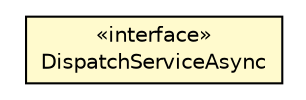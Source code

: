 #!/usr/local/bin/dot
#
# Class diagram 
# Generated by UMLGraph version R5_6-24-gf6e263 (http://www.umlgraph.org/)
#

digraph G {
	edge [fontname="Helvetica",fontsize=10,labelfontname="Helvetica",labelfontsize=10];
	node [fontname="Helvetica",fontsize=10,shape=plaintext];
	nodesep=0.25;
	ranksep=0.5;
	rankdir=LR;
	// com.gwtplatform.dispatch.shared.DispatchServiceAsync
	c166850 [label=<<table title="com.gwtplatform.dispatch.shared.DispatchServiceAsync" border="0" cellborder="1" cellspacing="0" cellpadding="2" port="p" bgcolor="lemonChiffon" href="./DispatchServiceAsync.html">
		<tr><td><table border="0" cellspacing="0" cellpadding="1">
<tr><td align="center" balign="center"> &#171;interface&#187; </td></tr>
<tr><td align="center" balign="center"> DispatchServiceAsync </td></tr>
		</table></td></tr>
		</table>>, URL="./DispatchServiceAsync.html", fontname="Helvetica", fontcolor="black", fontsize=10.0];
}

